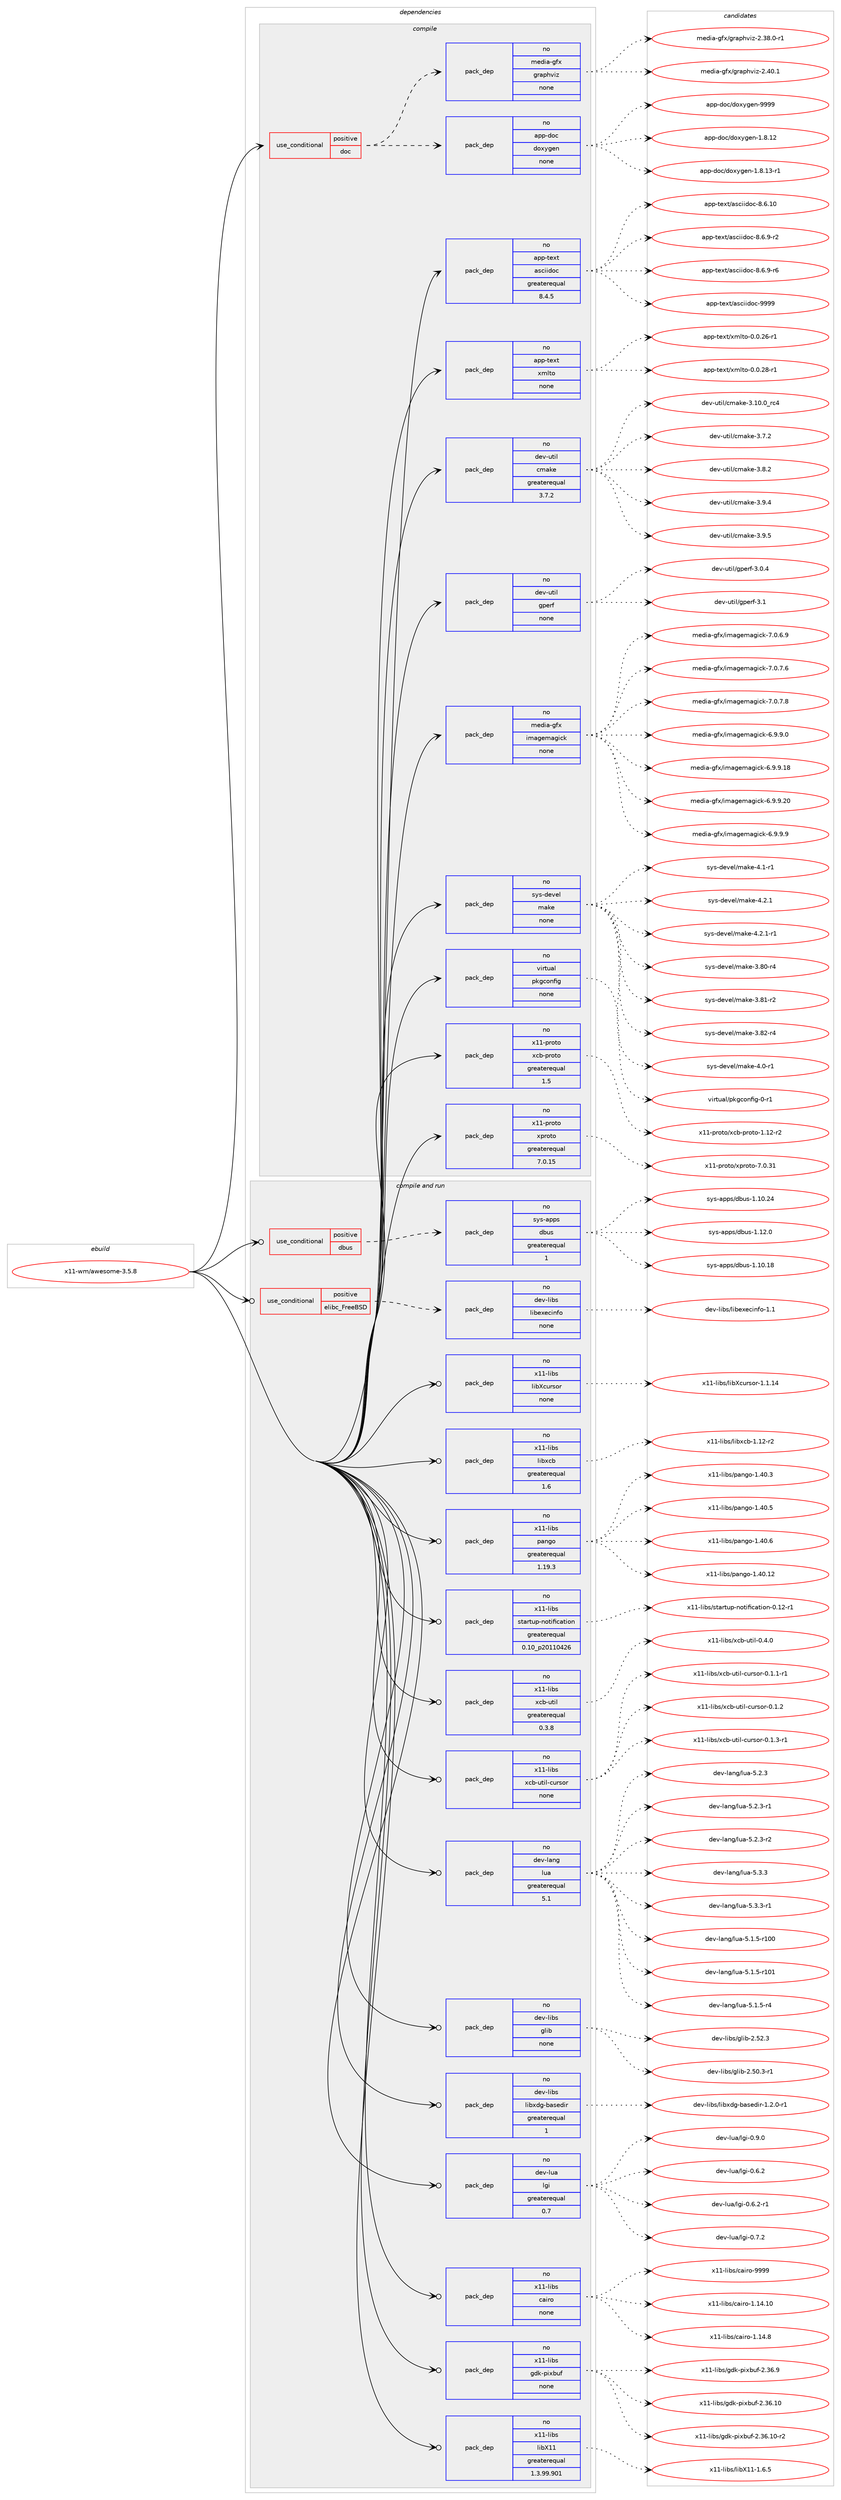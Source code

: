 digraph prolog {

# *************
# Graph options
# *************

newrank=true;
concentrate=true;
compound=true;
graph [rankdir=LR,fontname=Helvetica,fontsize=10,ranksep=1.5];#, ranksep=2.5, nodesep=0.2];
edge  [arrowhead=vee];
node  [fontname=Helvetica,fontsize=10];

# **********
# The ebuild
# **********

subgraph cluster_leftcol {
color=gray;
rank=same;
label=<<i>ebuild</i>>;
id [label="x11-wm/awesome-3.5.8", color=red, width=4, href="../x11-wm/awesome-3.5.8.svg"];
}

# ****************
# The dependencies
# ****************

subgraph cluster_midcol {
color=gray;
label=<<i>dependencies</i>>;
subgraph cluster_compile {
fillcolor="#eeeeee";
style=filled;
label=<<i>compile</i>>;
subgraph cond123954 {
dependency531167 [label=<<TABLE BORDER="0" CELLBORDER="1" CELLSPACING="0" CELLPADDING="4"><TR><TD ROWSPAN="3" CELLPADDING="10">use_conditional</TD></TR><TR><TD>positive</TD></TR><TR><TD>doc</TD></TR></TABLE>>, shape=none, color=red];
subgraph pack397105 {
dependency531168 [label=<<TABLE BORDER="0" CELLBORDER="1" CELLSPACING="0" CELLPADDING="4" WIDTH="220"><TR><TD ROWSPAN="6" CELLPADDING="30">pack_dep</TD></TR><TR><TD WIDTH="110">no</TD></TR><TR><TD>app-doc</TD></TR><TR><TD>doxygen</TD></TR><TR><TD>none</TD></TR><TR><TD></TD></TR></TABLE>>, shape=none, color=blue];
}
dependency531167:e -> dependency531168:w [weight=20,style="dashed",arrowhead="vee"];
subgraph pack397106 {
dependency531169 [label=<<TABLE BORDER="0" CELLBORDER="1" CELLSPACING="0" CELLPADDING="4" WIDTH="220"><TR><TD ROWSPAN="6" CELLPADDING="30">pack_dep</TD></TR><TR><TD WIDTH="110">no</TD></TR><TR><TD>media-gfx</TD></TR><TR><TD>graphviz</TD></TR><TR><TD>none</TD></TR><TR><TD></TD></TR></TABLE>>, shape=none, color=blue];
}
dependency531167:e -> dependency531169:w [weight=20,style="dashed",arrowhead="vee"];
}
id:e -> dependency531167:w [weight=20,style="solid",arrowhead="vee"];
subgraph pack397107 {
dependency531170 [label=<<TABLE BORDER="0" CELLBORDER="1" CELLSPACING="0" CELLPADDING="4" WIDTH="220"><TR><TD ROWSPAN="6" CELLPADDING="30">pack_dep</TD></TR><TR><TD WIDTH="110">no</TD></TR><TR><TD>app-text</TD></TR><TR><TD>asciidoc</TD></TR><TR><TD>greaterequal</TD></TR><TR><TD>8.4.5</TD></TR></TABLE>>, shape=none, color=blue];
}
id:e -> dependency531170:w [weight=20,style="solid",arrowhead="vee"];
subgraph pack397108 {
dependency531171 [label=<<TABLE BORDER="0" CELLBORDER="1" CELLSPACING="0" CELLPADDING="4" WIDTH="220"><TR><TD ROWSPAN="6" CELLPADDING="30">pack_dep</TD></TR><TR><TD WIDTH="110">no</TD></TR><TR><TD>app-text</TD></TR><TR><TD>xmlto</TD></TR><TR><TD>none</TD></TR><TR><TD></TD></TR></TABLE>>, shape=none, color=blue];
}
id:e -> dependency531171:w [weight=20,style="solid",arrowhead="vee"];
subgraph pack397109 {
dependency531172 [label=<<TABLE BORDER="0" CELLBORDER="1" CELLSPACING="0" CELLPADDING="4" WIDTH="220"><TR><TD ROWSPAN="6" CELLPADDING="30">pack_dep</TD></TR><TR><TD WIDTH="110">no</TD></TR><TR><TD>dev-util</TD></TR><TR><TD>cmake</TD></TR><TR><TD>greaterequal</TD></TR><TR><TD>3.7.2</TD></TR></TABLE>>, shape=none, color=blue];
}
id:e -> dependency531172:w [weight=20,style="solid",arrowhead="vee"];
subgraph pack397110 {
dependency531173 [label=<<TABLE BORDER="0" CELLBORDER="1" CELLSPACING="0" CELLPADDING="4" WIDTH="220"><TR><TD ROWSPAN="6" CELLPADDING="30">pack_dep</TD></TR><TR><TD WIDTH="110">no</TD></TR><TR><TD>dev-util</TD></TR><TR><TD>gperf</TD></TR><TR><TD>none</TD></TR><TR><TD></TD></TR></TABLE>>, shape=none, color=blue];
}
id:e -> dependency531173:w [weight=20,style="solid",arrowhead="vee"];
subgraph pack397111 {
dependency531174 [label=<<TABLE BORDER="0" CELLBORDER="1" CELLSPACING="0" CELLPADDING="4" WIDTH="220"><TR><TD ROWSPAN="6" CELLPADDING="30">pack_dep</TD></TR><TR><TD WIDTH="110">no</TD></TR><TR><TD>media-gfx</TD></TR><TR><TD>imagemagick</TD></TR><TR><TD>none</TD></TR><TR><TD></TD></TR></TABLE>>, shape=none, color=blue];
}
id:e -> dependency531174:w [weight=20,style="solid",arrowhead="vee"];
subgraph pack397112 {
dependency531175 [label=<<TABLE BORDER="0" CELLBORDER="1" CELLSPACING="0" CELLPADDING="4" WIDTH="220"><TR><TD ROWSPAN="6" CELLPADDING="30">pack_dep</TD></TR><TR><TD WIDTH="110">no</TD></TR><TR><TD>sys-devel</TD></TR><TR><TD>make</TD></TR><TR><TD>none</TD></TR><TR><TD></TD></TR></TABLE>>, shape=none, color=blue];
}
id:e -> dependency531175:w [weight=20,style="solid",arrowhead="vee"];
subgraph pack397113 {
dependency531176 [label=<<TABLE BORDER="0" CELLBORDER="1" CELLSPACING="0" CELLPADDING="4" WIDTH="220"><TR><TD ROWSPAN="6" CELLPADDING="30">pack_dep</TD></TR><TR><TD WIDTH="110">no</TD></TR><TR><TD>virtual</TD></TR><TR><TD>pkgconfig</TD></TR><TR><TD>none</TD></TR><TR><TD></TD></TR></TABLE>>, shape=none, color=blue];
}
id:e -> dependency531176:w [weight=20,style="solid",arrowhead="vee"];
subgraph pack397114 {
dependency531177 [label=<<TABLE BORDER="0" CELLBORDER="1" CELLSPACING="0" CELLPADDING="4" WIDTH="220"><TR><TD ROWSPAN="6" CELLPADDING="30">pack_dep</TD></TR><TR><TD WIDTH="110">no</TD></TR><TR><TD>x11-proto</TD></TR><TR><TD>xcb-proto</TD></TR><TR><TD>greaterequal</TD></TR><TR><TD>1.5</TD></TR></TABLE>>, shape=none, color=blue];
}
id:e -> dependency531177:w [weight=20,style="solid",arrowhead="vee"];
subgraph pack397115 {
dependency531178 [label=<<TABLE BORDER="0" CELLBORDER="1" CELLSPACING="0" CELLPADDING="4" WIDTH="220"><TR><TD ROWSPAN="6" CELLPADDING="30">pack_dep</TD></TR><TR><TD WIDTH="110">no</TD></TR><TR><TD>x11-proto</TD></TR><TR><TD>xproto</TD></TR><TR><TD>greaterequal</TD></TR><TR><TD>7.0.15</TD></TR></TABLE>>, shape=none, color=blue];
}
id:e -> dependency531178:w [weight=20,style="solid",arrowhead="vee"];
}
subgraph cluster_compileandrun {
fillcolor="#eeeeee";
style=filled;
label=<<i>compile and run</i>>;
subgraph cond123955 {
dependency531179 [label=<<TABLE BORDER="0" CELLBORDER="1" CELLSPACING="0" CELLPADDING="4"><TR><TD ROWSPAN="3" CELLPADDING="10">use_conditional</TD></TR><TR><TD>positive</TD></TR><TR><TD>dbus</TD></TR></TABLE>>, shape=none, color=red];
subgraph pack397116 {
dependency531180 [label=<<TABLE BORDER="0" CELLBORDER="1" CELLSPACING="0" CELLPADDING="4" WIDTH="220"><TR><TD ROWSPAN="6" CELLPADDING="30">pack_dep</TD></TR><TR><TD WIDTH="110">no</TD></TR><TR><TD>sys-apps</TD></TR><TR><TD>dbus</TD></TR><TR><TD>greaterequal</TD></TR><TR><TD>1</TD></TR></TABLE>>, shape=none, color=blue];
}
dependency531179:e -> dependency531180:w [weight=20,style="dashed",arrowhead="vee"];
}
id:e -> dependency531179:w [weight=20,style="solid",arrowhead="odotvee"];
subgraph cond123956 {
dependency531181 [label=<<TABLE BORDER="0" CELLBORDER="1" CELLSPACING="0" CELLPADDING="4"><TR><TD ROWSPAN="3" CELLPADDING="10">use_conditional</TD></TR><TR><TD>positive</TD></TR><TR><TD>elibc_FreeBSD</TD></TR></TABLE>>, shape=none, color=red];
subgraph pack397117 {
dependency531182 [label=<<TABLE BORDER="0" CELLBORDER="1" CELLSPACING="0" CELLPADDING="4" WIDTH="220"><TR><TD ROWSPAN="6" CELLPADDING="30">pack_dep</TD></TR><TR><TD WIDTH="110">no</TD></TR><TR><TD>dev-libs</TD></TR><TR><TD>libexecinfo</TD></TR><TR><TD>none</TD></TR><TR><TD></TD></TR></TABLE>>, shape=none, color=blue];
}
dependency531181:e -> dependency531182:w [weight=20,style="dashed",arrowhead="vee"];
}
id:e -> dependency531181:w [weight=20,style="solid",arrowhead="odotvee"];
subgraph pack397118 {
dependency531183 [label=<<TABLE BORDER="0" CELLBORDER="1" CELLSPACING="0" CELLPADDING="4" WIDTH="220"><TR><TD ROWSPAN="6" CELLPADDING="30">pack_dep</TD></TR><TR><TD WIDTH="110">no</TD></TR><TR><TD>dev-lang</TD></TR><TR><TD>lua</TD></TR><TR><TD>greaterequal</TD></TR><TR><TD>5.1</TD></TR></TABLE>>, shape=none, color=blue];
}
id:e -> dependency531183:w [weight=20,style="solid",arrowhead="odotvee"];
subgraph pack397119 {
dependency531184 [label=<<TABLE BORDER="0" CELLBORDER="1" CELLSPACING="0" CELLPADDING="4" WIDTH="220"><TR><TD ROWSPAN="6" CELLPADDING="30">pack_dep</TD></TR><TR><TD WIDTH="110">no</TD></TR><TR><TD>dev-libs</TD></TR><TR><TD>glib</TD></TR><TR><TD>none</TD></TR><TR><TD></TD></TR></TABLE>>, shape=none, color=blue];
}
id:e -> dependency531184:w [weight=20,style="solid",arrowhead="odotvee"];
subgraph pack397120 {
dependency531185 [label=<<TABLE BORDER="0" CELLBORDER="1" CELLSPACING="0" CELLPADDING="4" WIDTH="220"><TR><TD ROWSPAN="6" CELLPADDING="30">pack_dep</TD></TR><TR><TD WIDTH="110">no</TD></TR><TR><TD>dev-libs</TD></TR><TR><TD>libxdg-basedir</TD></TR><TR><TD>greaterequal</TD></TR><TR><TD>1</TD></TR></TABLE>>, shape=none, color=blue];
}
id:e -> dependency531185:w [weight=20,style="solid",arrowhead="odotvee"];
subgraph pack397121 {
dependency531186 [label=<<TABLE BORDER="0" CELLBORDER="1" CELLSPACING="0" CELLPADDING="4" WIDTH="220"><TR><TD ROWSPAN="6" CELLPADDING="30">pack_dep</TD></TR><TR><TD WIDTH="110">no</TD></TR><TR><TD>dev-lua</TD></TR><TR><TD>lgi</TD></TR><TR><TD>greaterequal</TD></TR><TR><TD>0.7</TD></TR></TABLE>>, shape=none, color=blue];
}
id:e -> dependency531186:w [weight=20,style="solid",arrowhead="odotvee"];
subgraph pack397122 {
dependency531187 [label=<<TABLE BORDER="0" CELLBORDER="1" CELLSPACING="0" CELLPADDING="4" WIDTH="220"><TR><TD ROWSPAN="6" CELLPADDING="30">pack_dep</TD></TR><TR><TD WIDTH="110">no</TD></TR><TR><TD>x11-libs</TD></TR><TR><TD>cairo</TD></TR><TR><TD>none</TD></TR><TR><TD></TD></TR></TABLE>>, shape=none, color=blue];
}
id:e -> dependency531187:w [weight=20,style="solid",arrowhead="odotvee"];
subgraph pack397123 {
dependency531188 [label=<<TABLE BORDER="0" CELLBORDER="1" CELLSPACING="0" CELLPADDING="4" WIDTH="220"><TR><TD ROWSPAN="6" CELLPADDING="30">pack_dep</TD></TR><TR><TD WIDTH="110">no</TD></TR><TR><TD>x11-libs</TD></TR><TR><TD>gdk-pixbuf</TD></TR><TR><TD>none</TD></TR><TR><TD></TD></TR></TABLE>>, shape=none, color=blue];
}
id:e -> dependency531188:w [weight=20,style="solid",arrowhead="odotvee"];
subgraph pack397124 {
dependency531189 [label=<<TABLE BORDER="0" CELLBORDER="1" CELLSPACING="0" CELLPADDING="4" WIDTH="220"><TR><TD ROWSPAN="6" CELLPADDING="30">pack_dep</TD></TR><TR><TD WIDTH="110">no</TD></TR><TR><TD>x11-libs</TD></TR><TR><TD>libX11</TD></TR><TR><TD>greaterequal</TD></TR><TR><TD>1.3.99.901</TD></TR></TABLE>>, shape=none, color=blue];
}
id:e -> dependency531189:w [weight=20,style="solid",arrowhead="odotvee"];
subgraph pack397125 {
dependency531190 [label=<<TABLE BORDER="0" CELLBORDER="1" CELLSPACING="0" CELLPADDING="4" WIDTH="220"><TR><TD ROWSPAN="6" CELLPADDING="30">pack_dep</TD></TR><TR><TD WIDTH="110">no</TD></TR><TR><TD>x11-libs</TD></TR><TR><TD>libXcursor</TD></TR><TR><TD>none</TD></TR><TR><TD></TD></TR></TABLE>>, shape=none, color=blue];
}
id:e -> dependency531190:w [weight=20,style="solid",arrowhead="odotvee"];
subgraph pack397126 {
dependency531191 [label=<<TABLE BORDER="0" CELLBORDER="1" CELLSPACING="0" CELLPADDING="4" WIDTH="220"><TR><TD ROWSPAN="6" CELLPADDING="30">pack_dep</TD></TR><TR><TD WIDTH="110">no</TD></TR><TR><TD>x11-libs</TD></TR><TR><TD>libxcb</TD></TR><TR><TD>greaterequal</TD></TR><TR><TD>1.6</TD></TR></TABLE>>, shape=none, color=blue];
}
id:e -> dependency531191:w [weight=20,style="solid",arrowhead="odotvee"];
subgraph pack397127 {
dependency531192 [label=<<TABLE BORDER="0" CELLBORDER="1" CELLSPACING="0" CELLPADDING="4" WIDTH="220"><TR><TD ROWSPAN="6" CELLPADDING="30">pack_dep</TD></TR><TR><TD WIDTH="110">no</TD></TR><TR><TD>x11-libs</TD></TR><TR><TD>pango</TD></TR><TR><TD>greaterequal</TD></TR><TR><TD>1.19.3</TD></TR></TABLE>>, shape=none, color=blue];
}
id:e -> dependency531192:w [weight=20,style="solid",arrowhead="odotvee"];
subgraph pack397128 {
dependency531193 [label=<<TABLE BORDER="0" CELLBORDER="1" CELLSPACING="0" CELLPADDING="4" WIDTH="220"><TR><TD ROWSPAN="6" CELLPADDING="30">pack_dep</TD></TR><TR><TD WIDTH="110">no</TD></TR><TR><TD>x11-libs</TD></TR><TR><TD>startup-notification</TD></TR><TR><TD>greaterequal</TD></TR><TR><TD>0.10_p20110426</TD></TR></TABLE>>, shape=none, color=blue];
}
id:e -> dependency531193:w [weight=20,style="solid",arrowhead="odotvee"];
subgraph pack397129 {
dependency531194 [label=<<TABLE BORDER="0" CELLBORDER="1" CELLSPACING="0" CELLPADDING="4" WIDTH="220"><TR><TD ROWSPAN="6" CELLPADDING="30">pack_dep</TD></TR><TR><TD WIDTH="110">no</TD></TR><TR><TD>x11-libs</TD></TR><TR><TD>xcb-util</TD></TR><TR><TD>greaterequal</TD></TR><TR><TD>0.3.8</TD></TR></TABLE>>, shape=none, color=blue];
}
id:e -> dependency531194:w [weight=20,style="solid",arrowhead="odotvee"];
subgraph pack397130 {
dependency531195 [label=<<TABLE BORDER="0" CELLBORDER="1" CELLSPACING="0" CELLPADDING="4" WIDTH="220"><TR><TD ROWSPAN="6" CELLPADDING="30">pack_dep</TD></TR><TR><TD WIDTH="110">no</TD></TR><TR><TD>x11-libs</TD></TR><TR><TD>xcb-util-cursor</TD></TR><TR><TD>none</TD></TR><TR><TD></TD></TR></TABLE>>, shape=none, color=blue];
}
id:e -> dependency531195:w [weight=20,style="solid",arrowhead="odotvee"];
}
subgraph cluster_run {
fillcolor="#eeeeee";
style=filled;
label=<<i>run</i>>;
}
}

# **************
# The candidates
# **************

subgraph cluster_choices {
rank=same;
color=gray;
label=<<i>candidates</i>>;

subgraph choice397105 {
color=black;
nodesep=1;
choice9711211245100111994710011112012110310111045494656464950 [label="app-doc/doxygen-1.8.12", color=red, width=4,href="../app-doc/doxygen-1.8.12.svg"];
choice97112112451001119947100111120121103101110454946564649514511449 [label="app-doc/doxygen-1.8.13-r1", color=red, width=4,href="../app-doc/doxygen-1.8.13-r1.svg"];
choice971121124510011199471001111201211031011104557575757 [label="app-doc/doxygen-9999", color=red, width=4,href="../app-doc/doxygen-9999.svg"];
dependency531168:e -> choice9711211245100111994710011112012110310111045494656464950:w [style=dotted,weight="100"];
dependency531168:e -> choice97112112451001119947100111120121103101110454946564649514511449:w [style=dotted,weight="100"];
dependency531168:e -> choice971121124510011199471001111201211031011104557575757:w [style=dotted,weight="100"];
}
subgraph choice397106 {
color=black;
nodesep=1;
choice10910110010597451031021204710311497112104118105122455046515646484511449 [label="media-gfx/graphviz-2.38.0-r1", color=red, width=4,href="../media-gfx/graphviz-2.38.0-r1.svg"];
choice1091011001059745103102120471031149711210411810512245504652484649 [label="media-gfx/graphviz-2.40.1", color=red, width=4,href="../media-gfx/graphviz-2.40.1.svg"];
dependency531169:e -> choice10910110010597451031021204710311497112104118105122455046515646484511449:w [style=dotted,weight="100"];
dependency531169:e -> choice1091011001059745103102120471031149711210411810512245504652484649:w [style=dotted,weight="100"];
}
subgraph choice397107 {
color=black;
nodesep=1;
choice97112112451161011201164797115991051051001119945564654464948 [label="app-text/asciidoc-8.6.10", color=red, width=4,href="../app-text/asciidoc-8.6.10.svg"];
choice9711211245116101120116479711599105105100111994556465446574511450 [label="app-text/asciidoc-8.6.9-r2", color=red, width=4,href="../app-text/asciidoc-8.6.9-r2.svg"];
choice9711211245116101120116479711599105105100111994556465446574511454 [label="app-text/asciidoc-8.6.9-r6", color=red, width=4,href="../app-text/asciidoc-8.6.9-r6.svg"];
choice9711211245116101120116479711599105105100111994557575757 [label="app-text/asciidoc-9999", color=red, width=4,href="../app-text/asciidoc-9999.svg"];
dependency531170:e -> choice97112112451161011201164797115991051051001119945564654464948:w [style=dotted,weight="100"];
dependency531170:e -> choice9711211245116101120116479711599105105100111994556465446574511450:w [style=dotted,weight="100"];
dependency531170:e -> choice9711211245116101120116479711599105105100111994556465446574511454:w [style=dotted,weight="100"];
dependency531170:e -> choice9711211245116101120116479711599105105100111994557575757:w [style=dotted,weight="100"];
}
subgraph choice397108 {
color=black;
nodesep=1;
choice971121124511610112011647120109108116111454846484650544511449 [label="app-text/xmlto-0.0.26-r1", color=red, width=4,href="../app-text/xmlto-0.0.26-r1.svg"];
choice971121124511610112011647120109108116111454846484650564511449 [label="app-text/xmlto-0.0.28-r1", color=red, width=4,href="../app-text/xmlto-0.0.28-r1.svg"];
dependency531171:e -> choice971121124511610112011647120109108116111454846484650544511449:w [style=dotted,weight="100"];
dependency531171:e -> choice971121124511610112011647120109108116111454846484650564511449:w [style=dotted,weight="100"];
}
subgraph choice397109 {
color=black;
nodesep=1;
choice1001011184511711610510847991099710710145514649484648951149952 [label="dev-util/cmake-3.10.0_rc4", color=red, width=4,href="../dev-util/cmake-3.10.0_rc4.svg"];
choice10010111845117116105108479910997107101455146554650 [label="dev-util/cmake-3.7.2", color=red, width=4,href="../dev-util/cmake-3.7.2.svg"];
choice10010111845117116105108479910997107101455146564650 [label="dev-util/cmake-3.8.2", color=red, width=4,href="../dev-util/cmake-3.8.2.svg"];
choice10010111845117116105108479910997107101455146574652 [label="dev-util/cmake-3.9.4", color=red, width=4,href="../dev-util/cmake-3.9.4.svg"];
choice10010111845117116105108479910997107101455146574653 [label="dev-util/cmake-3.9.5", color=red, width=4,href="../dev-util/cmake-3.9.5.svg"];
dependency531172:e -> choice1001011184511711610510847991099710710145514649484648951149952:w [style=dotted,weight="100"];
dependency531172:e -> choice10010111845117116105108479910997107101455146554650:w [style=dotted,weight="100"];
dependency531172:e -> choice10010111845117116105108479910997107101455146564650:w [style=dotted,weight="100"];
dependency531172:e -> choice10010111845117116105108479910997107101455146574652:w [style=dotted,weight="100"];
dependency531172:e -> choice10010111845117116105108479910997107101455146574653:w [style=dotted,weight="100"];
}
subgraph choice397110 {
color=black;
nodesep=1;
choice1001011184511711610510847103112101114102455146484652 [label="dev-util/gperf-3.0.4", color=red, width=4,href="../dev-util/gperf-3.0.4.svg"];
choice100101118451171161051084710311210111410245514649 [label="dev-util/gperf-3.1", color=red, width=4,href="../dev-util/gperf-3.1.svg"];
dependency531173:e -> choice1001011184511711610510847103112101114102455146484652:w [style=dotted,weight="100"];
dependency531173:e -> choice100101118451171161051084710311210111410245514649:w [style=dotted,weight="100"];
}
subgraph choice397111 {
color=black;
nodesep=1;
choice1091011001059745103102120471051099710310110997103105991074554465746574648 [label="media-gfx/imagemagick-6.9.9.0", color=red, width=4,href="../media-gfx/imagemagick-6.9.9.0.svg"];
choice109101100105974510310212047105109971031011099710310599107455446574657464956 [label="media-gfx/imagemagick-6.9.9.18", color=red, width=4,href="../media-gfx/imagemagick-6.9.9.18.svg"];
choice109101100105974510310212047105109971031011099710310599107455446574657465048 [label="media-gfx/imagemagick-6.9.9.20", color=red, width=4,href="../media-gfx/imagemagick-6.9.9.20.svg"];
choice1091011001059745103102120471051099710310110997103105991074554465746574657 [label="media-gfx/imagemagick-6.9.9.9", color=red, width=4,href="../media-gfx/imagemagick-6.9.9.9.svg"];
choice1091011001059745103102120471051099710310110997103105991074555464846544657 [label="media-gfx/imagemagick-7.0.6.9", color=red, width=4,href="../media-gfx/imagemagick-7.0.6.9.svg"];
choice1091011001059745103102120471051099710310110997103105991074555464846554654 [label="media-gfx/imagemagick-7.0.7.6", color=red, width=4,href="../media-gfx/imagemagick-7.0.7.6.svg"];
choice1091011001059745103102120471051099710310110997103105991074555464846554656 [label="media-gfx/imagemagick-7.0.7.8", color=red, width=4,href="../media-gfx/imagemagick-7.0.7.8.svg"];
dependency531174:e -> choice1091011001059745103102120471051099710310110997103105991074554465746574648:w [style=dotted,weight="100"];
dependency531174:e -> choice109101100105974510310212047105109971031011099710310599107455446574657464956:w [style=dotted,weight="100"];
dependency531174:e -> choice109101100105974510310212047105109971031011099710310599107455446574657465048:w [style=dotted,weight="100"];
dependency531174:e -> choice1091011001059745103102120471051099710310110997103105991074554465746574657:w [style=dotted,weight="100"];
dependency531174:e -> choice1091011001059745103102120471051099710310110997103105991074555464846544657:w [style=dotted,weight="100"];
dependency531174:e -> choice1091011001059745103102120471051099710310110997103105991074555464846554654:w [style=dotted,weight="100"];
dependency531174:e -> choice1091011001059745103102120471051099710310110997103105991074555464846554656:w [style=dotted,weight="100"];
}
subgraph choice397112 {
color=black;
nodesep=1;
choice11512111545100101118101108471099710710145514656484511452 [label="sys-devel/make-3.80-r4", color=red, width=4,href="../sys-devel/make-3.80-r4.svg"];
choice11512111545100101118101108471099710710145514656494511450 [label="sys-devel/make-3.81-r2", color=red, width=4,href="../sys-devel/make-3.81-r2.svg"];
choice11512111545100101118101108471099710710145514656504511452 [label="sys-devel/make-3.82-r4", color=red, width=4,href="../sys-devel/make-3.82-r4.svg"];
choice115121115451001011181011084710997107101455246484511449 [label="sys-devel/make-4.0-r1", color=red, width=4,href="../sys-devel/make-4.0-r1.svg"];
choice115121115451001011181011084710997107101455246494511449 [label="sys-devel/make-4.1-r1", color=red, width=4,href="../sys-devel/make-4.1-r1.svg"];
choice115121115451001011181011084710997107101455246504649 [label="sys-devel/make-4.2.1", color=red, width=4,href="../sys-devel/make-4.2.1.svg"];
choice1151211154510010111810110847109971071014552465046494511449 [label="sys-devel/make-4.2.1-r1", color=red, width=4,href="../sys-devel/make-4.2.1-r1.svg"];
dependency531175:e -> choice11512111545100101118101108471099710710145514656484511452:w [style=dotted,weight="100"];
dependency531175:e -> choice11512111545100101118101108471099710710145514656494511450:w [style=dotted,weight="100"];
dependency531175:e -> choice11512111545100101118101108471099710710145514656504511452:w [style=dotted,weight="100"];
dependency531175:e -> choice115121115451001011181011084710997107101455246484511449:w [style=dotted,weight="100"];
dependency531175:e -> choice115121115451001011181011084710997107101455246494511449:w [style=dotted,weight="100"];
dependency531175:e -> choice115121115451001011181011084710997107101455246504649:w [style=dotted,weight="100"];
dependency531175:e -> choice1151211154510010111810110847109971071014552465046494511449:w [style=dotted,weight="100"];
}
subgraph choice397113 {
color=black;
nodesep=1;
choice11810511411611797108471121071039911111010210510345484511449 [label="virtual/pkgconfig-0-r1", color=red, width=4,href="../virtual/pkgconfig-0-r1.svg"];
dependency531176:e -> choice11810511411611797108471121071039911111010210510345484511449:w [style=dotted,weight="100"];
}
subgraph choice397114 {
color=black;
nodesep=1;
choice1204949451121141111161114712099984511211411111611145494649504511450 [label="x11-proto/xcb-proto-1.12-r2", color=red, width=4,href="../x11-proto/xcb-proto-1.12-r2.svg"];
dependency531177:e -> choice1204949451121141111161114712099984511211411111611145494649504511450:w [style=dotted,weight="100"];
}
subgraph choice397115 {
color=black;
nodesep=1;
choice1204949451121141111161114712011211411111611145554648465149 [label="x11-proto/xproto-7.0.31", color=red, width=4,href="../x11-proto/xproto-7.0.31.svg"];
dependency531178:e -> choice1204949451121141111161114712011211411111611145554648465149:w [style=dotted,weight="100"];
}
subgraph choice397116 {
color=black;
nodesep=1;
choice115121115459711211211547100981171154549464948464956 [label="sys-apps/dbus-1.10.18", color=red, width=4,href="../sys-apps/dbus-1.10.18.svg"];
choice115121115459711211211547100981171154549464948465052 [label="sys-apps/dbus-1.10.24", color=red, width=4,href="../sys-apps/dbus-1.10.24.svg"];
choice1151211154597112112115471009811711545494649504648 [label="sys-apps/dbus-1.12.0", color=red, width=4,href="../sys-apps/dbus-1.12.0.svg"];
dependency531180:e -> choice115121115459711211211547100981171154549464948464956:w [style=dotted,weight="100"];
dependency531180:e -> choice115121115459711211211547100981171154549464948465052:w [style=dotted,weight="100"];
dependency531180:e -> choice1151211154597112112115471009811711545494649504648:w [style=dotted,weight="100"];
}
subgraph choice397117 {
color=black;
nodesep=1;
choice100101118451081059811547108105981011201019910511010211145494649 [label="dev-libs/libexecinfo-1.1", color=red, width=4,href="../dev-libs/libexecinfo-1.1.svg"];
dependency531182:e -> choice100101118451081059811547108105981011201019910511010211145494649:w [style=dotted,weight="100"];
}
subgraph choice397118 {
color=black;
nodesep=1;
choice1001011184510897110103471081179745534649465345114494848 [label="dev-lang/lua-5.1.5-r100", color=red, width=4,href="../dev-lang/lua-5.1.5-r100.svg"];
choice1001011184510897110103471081179745534649465345114494849 [label="dev-lang/lua-5.1.5-r101", color=red, width=4,href="../dev-lang/lua-5.1.5-r101.svg"];
choice100101118451089711010347108117974553464946534511452 [label="dev-lang/lua-5.1.5-r4", color=red, width=4,href="../dev-lang/lua-5.1.5-r4.svg"];
choice10010111845108971101034710811797455346504651 [label="dev-lang/lua-5.2.3", color=red, width=4,href="../dev-lang/lua-5.2.3.svg"];
choice100101118451089711010347108117974553465046514511449 [label="dev-lang/lua-5.2.3-r1", color=red, width=4,href="../dev-lang/lua-5.2.3-r1.svg"];
choice100101118451089711010347108117974553465046514511450 [label="dev-lang/lua-5.2.3-r2", color=red, width=4,href="../dev-lang/lua-5.2.3-r2.svg"];
choice10010111845108971101034710811797455346514651 [label="dev-lang/lua-5.3.3", color=red, width=4,href="../dev-lang/lua-5.3.3.svg"];
choice100101118451089711010347108117974553465146514511449 [label="dev-lang/lua-5.3.3-r1", color=red, width=4,href="../dev-lang/lua-5.3.3-r1.svg"];
dependency531183:e -> choice1001011184510897110103471081179745534649465345114494848:w [style=dotted,weight="100"];
dependency531183:e -> choice1001011184510897110103471081179745534649465345114494849:w [style=dotted,weight="100"];
dependency531183:e -> choice100101118451089711010347108117974553464946534511452:w [style=dotted,weight="100"];
dependency531183:e -> choice10010111845108971101034710811797455346504651:w [style=dotted,weight="100"];
dependency531183:e -> choice100101118451089711010347108117974553465046514511449:w [style=dotted,weight="100"];
dependency531183:e -> choice100101118451089711010347108117974553465046514511450:w [style=dotted,weight="100"];
dependency531183:e -> choice10010111845108971101034710811797455346514651:w [style=dotted,weight="100"];
dependency531183:e -> choice100101118451089711010347108117974553465146514511449:w [style=dotted,weight="100"];
}
subgraph choice397119 {
color=black;
nodesep=1;
choice10010111845108105981154710310810598455046534846514511449 [label="dev-libs/glib-2.50.3-r1", color=red, width=4,href="../dev-libs/glib-2.50.3-r1.svg"];
choice1001011184510810598115471031081059845504653504651 [label="dev-libs/glib-2.52.3", color=red, width=4,href="../dev-libs/glib-2.52.3.svg"];
dependency531184:e -> choice10010111845108105981154710310810598455046534846514511449:w [style=dotted,weight="100"];
dependency531184:e -> choice1001011184510810598115471031081059845504653504651:w [style=dotted,weight="100"];
}
subgraph choice397120 {
color=black;
nodesep=1;
choice100101118451081059811547108105981201001034598971151011001051144549465046484511449 [label="dev-libs/libxdg-basedir-1.2.0-r1", color=red, width=4,href="../dev-libs/libxdg-basedir-1.2.0-r1.svg"];
dependency531185:e -> choice100101118451081059811547108105981201001034598971151011001051144549465046484511449:w [style=dotted,weight="100"];
}
subgraph choice397121 {
color=black;
nodesep=1;
choice100101118451081179747108103105454846544650 [label="dev-lua/lgi-0.6.2", color=red, width=4,href="../dev-lua/lgi-0.6.2.svg"];
choice1001011184510811797471081031054548465446504511449 [label="dev-lua/lgi-0.6.2-r1", color=red, width=4,href="../dev-lua/lgi-0.6.2-r1.svg"];
choice100101118451081179747108103105454846554650 [label="dev-lua/lgi-0.7.2", color=red, width=4,href="../dev-lua/lgi-0.7.2.svg"];
choice100101118451081179747108103105454846574648 [label="dev-lua/lgi-0.9.0", color=red, width=4,href="../dev-lua/lgi-0.9.0.svg"];
dependency531186:e -> choice100101118451081179747108103105454846544650:w [style=dotted,weight="100"];
dependency531186:e -> choice1001011184510811797471081031054548465446504511449:w [style=dotted,weight="100"];
dependency531186:e -> choice100101118451081179747108103105454846554650:w [style=dotted,weight="100"];
dependency531186:e -> choice100101118451081179747108103105454846574648:w [style=dotted,weight="100"];
}
subgraph choice397122 {
color=black;
nodesep=1;
choice120494945108105981154799971051141114549464952464948 [label="x11-libs/cairo-1.14.10", color=red, width=4,href="../x11-libs/cairo-1.14.10.svg"];
choice1204949451081059811547999710511411145494649524656 [label="x11-libs/cairo-1.14.8", color=red, width=4,href="../x11-libs/cairo-1.14.8.svg"];
choice120494945108105981154799971051141114557575757 [label="x11-libs/cairo-9999", color=red, width=4,href="../x11-libs/cairo-9999.svg"];
dependency531187:e -> choice120494945108105981154799971051141114549464952464948:w [style=dotted,weight="100"];
dependency531187:e -> choice1204949451081059811547999710511411145494649524656:w [style=dotted,weight="100"];
dependency531187:e -> choice120494945108105981154799971051141114557575757:w [style=dotted,weight="100"];
}
subgraph choice397123 {
color=black;
nodesep=1;
choice120494945108105981154710310010745112105120981171024550465154464948 [label="x11-libs/gdk-pixbuf-2.36.10", color=red, width=4,href="../x11-libs/gdk-pixbuf-2.36.10.svg"];
choice1204949451081059811547103100107451121051209811710245504651544649484511450 [label="x11-libs/gdk-pixbuf-2.36.10-r2", color=red, width=4,href="../x11-libs/gdk-pixbuf-2.36.10-r2.svg"];
choice1204949451081059811547103100107451121051209811710245504651544657 [label="x11-libs/gdk-pixbuf-2.36.9", color=red, width=4,href="../x11-libs/gdk-pixbuf-2.36.9.svg"];
dependency531188:e -> choice120494945108105981154710310010745112105120981171024550465154464948:w [style=dotted,weight="100"];
dependency531188:e -> choice1204949451081059811547103100107451121051209811710245504651544649484511450:w [style=dotted,weight="100"];
dependency531188:e -> choice1204949451081059811547103100107451121051209811710245504651544657:w [style=dotted,weight="100"];
}
subgraph choice397124 {
color=black;
nodesep=1;
choice120494945108105981154710810598884949454946544653 [label="x11-libs/libX11-1.6.5", color=red, width=4,href="../x11-libs/libX11-1.6.5.svg"];
dependency531189:e -> choice120494945108105981154710810598884949454946544653:w [style=dotted,weight="100"];
}
subgraph choice397125 {
color=black;
nodesep=1;
choice120494945108105981154710810598889911711411511111445494649464952 [label="x11-libs/libXcursor-1.1.14", color=red, width=4,href="../x11-libs/libXcursor-1.1.14.svg"];
dependency531190:e -> choice120494945108105981154710810598889911711411511111445494649464952:w [style=dotted,weight="100"];
}
subgraph choice397126 {
color=black;
nodesep=1;
choice120494945108105981154710810598120999845494649504511450 [label="x11-libs/libxcb-1.12-r2", color=red, width=4,href="../x11-libs/libxcb-1.12-r2.svg"];
dependency531191:e -> choice120494945108105981154710810598120999845494649504511450:w [style=dotted,weight="100"];
}
subgraph choice397127 {
color=black;
nodesep=1;
choice1204949451081059811547112971101031114549465248464950 [label="x11-libs/pango-1.40.12", color=red, width=4,href="../x11-libs/pango-1.40.12.svg"];
choice12049494510810598115471129711010311145494652484651 [label="x11-libs/pango-1.40.3", color=red, width=4,href="../x11-libs/pango-1.40.3.svg"];
choice12049494510810598115471129711010311145494652484653 [label="x11-libs/pango-1.40.5", color=red, width=4,href="../x11-libs/pango-1.40.5.svg"];
choice12049494510810598115471129711010311145494652484654 [label="x11-libs/pango-1.40.6", color=red, width=4,href="../x11-libs/pango-1.40.6.svg"];
dependency531192:e -> choice1204949451081059811547112971101031114549465248464950:w [style=dotted,weight="100"];
dependency531192:e -> choice12049494510810598115471129711010311145494652484651:w [style=dotted,weight="100"];
dependency531192:e -> choice12049494510810598115471129711010311145494652484653:w [style=dotted,weight="100"];
dependency531192:e -> choice12049494510810598115471129711010311145494652484654:w [style=dotted,weight="100"];
}
subgraph choice397128 {
color=black;
nodesep=1;
choice12049494510810598115471151169711411611711245110111116105102105999711610511111045484649504511449 [label="x11-libs/startup-notification-0.12-r1", color=red, width=4,href="../x11-libs/startup-notification-0.12-r1.svg"];
dependency531193:e -> choice12049494510810598115471151169711411611711245110111116105102105999711610511111045484649504511449:w [style=dotted,weight="100"];
}
subgraph choice397129 {
color=black;
nodesep=1;
choice1204949451081059811547120999845117116105108454846524648 [label="x11-libs/xcb-util-0.4.0", color=red, width=4,href="../x11-libs/xcb-util-0.4.0.svg"];
dependency531194:e -> choice1204949451081059811547120999845117116105108454846524648:w [style=dotted,weight="100"];
}
subgraph choice397130 {
color=black;
nodesep=1;
choice120494945108105981154712099984511711610510845991171141151111144548464946494511449 [label="x11-libs/xcb-util-cursor-0.1.1-r1", color=red, width=4,href="../x11-libs/xcb-util-cursor-0.1.1-r1.svg"];
choice12049494510810598115471209998451171161051084599117114115111114454846494650 [label="x11-libs/xcb-util-cursor-0.1.2", color=red, width=4,href="../x11-libs/xcb-util-cursor-0.1.2.svg"];
choice120494945108105981154712099984511711610510845991171141151111144548464946514511449 [label="x11-libs/xcb-util-cursor-0.1.3-r1", color=red, width=4,href="../x11-libs/xcb-util-cursor-0.1.3-r1.svg"];
dependency531195:e -> choice120494945108105981154712099984511711610510845991171141151111144548464946494511449:w [style=dotted,weight="100"];
dependency531195:e -> choice12049494510810598115471209998451171161051084599117114115111114454846494650:w [style=dotted,weight="100"];
dependency531195:e -> choice120494945108105981154712099984511711610510845991171141151111144548464946514511449:w [style=dotted,weight="100"];
}
}

}
